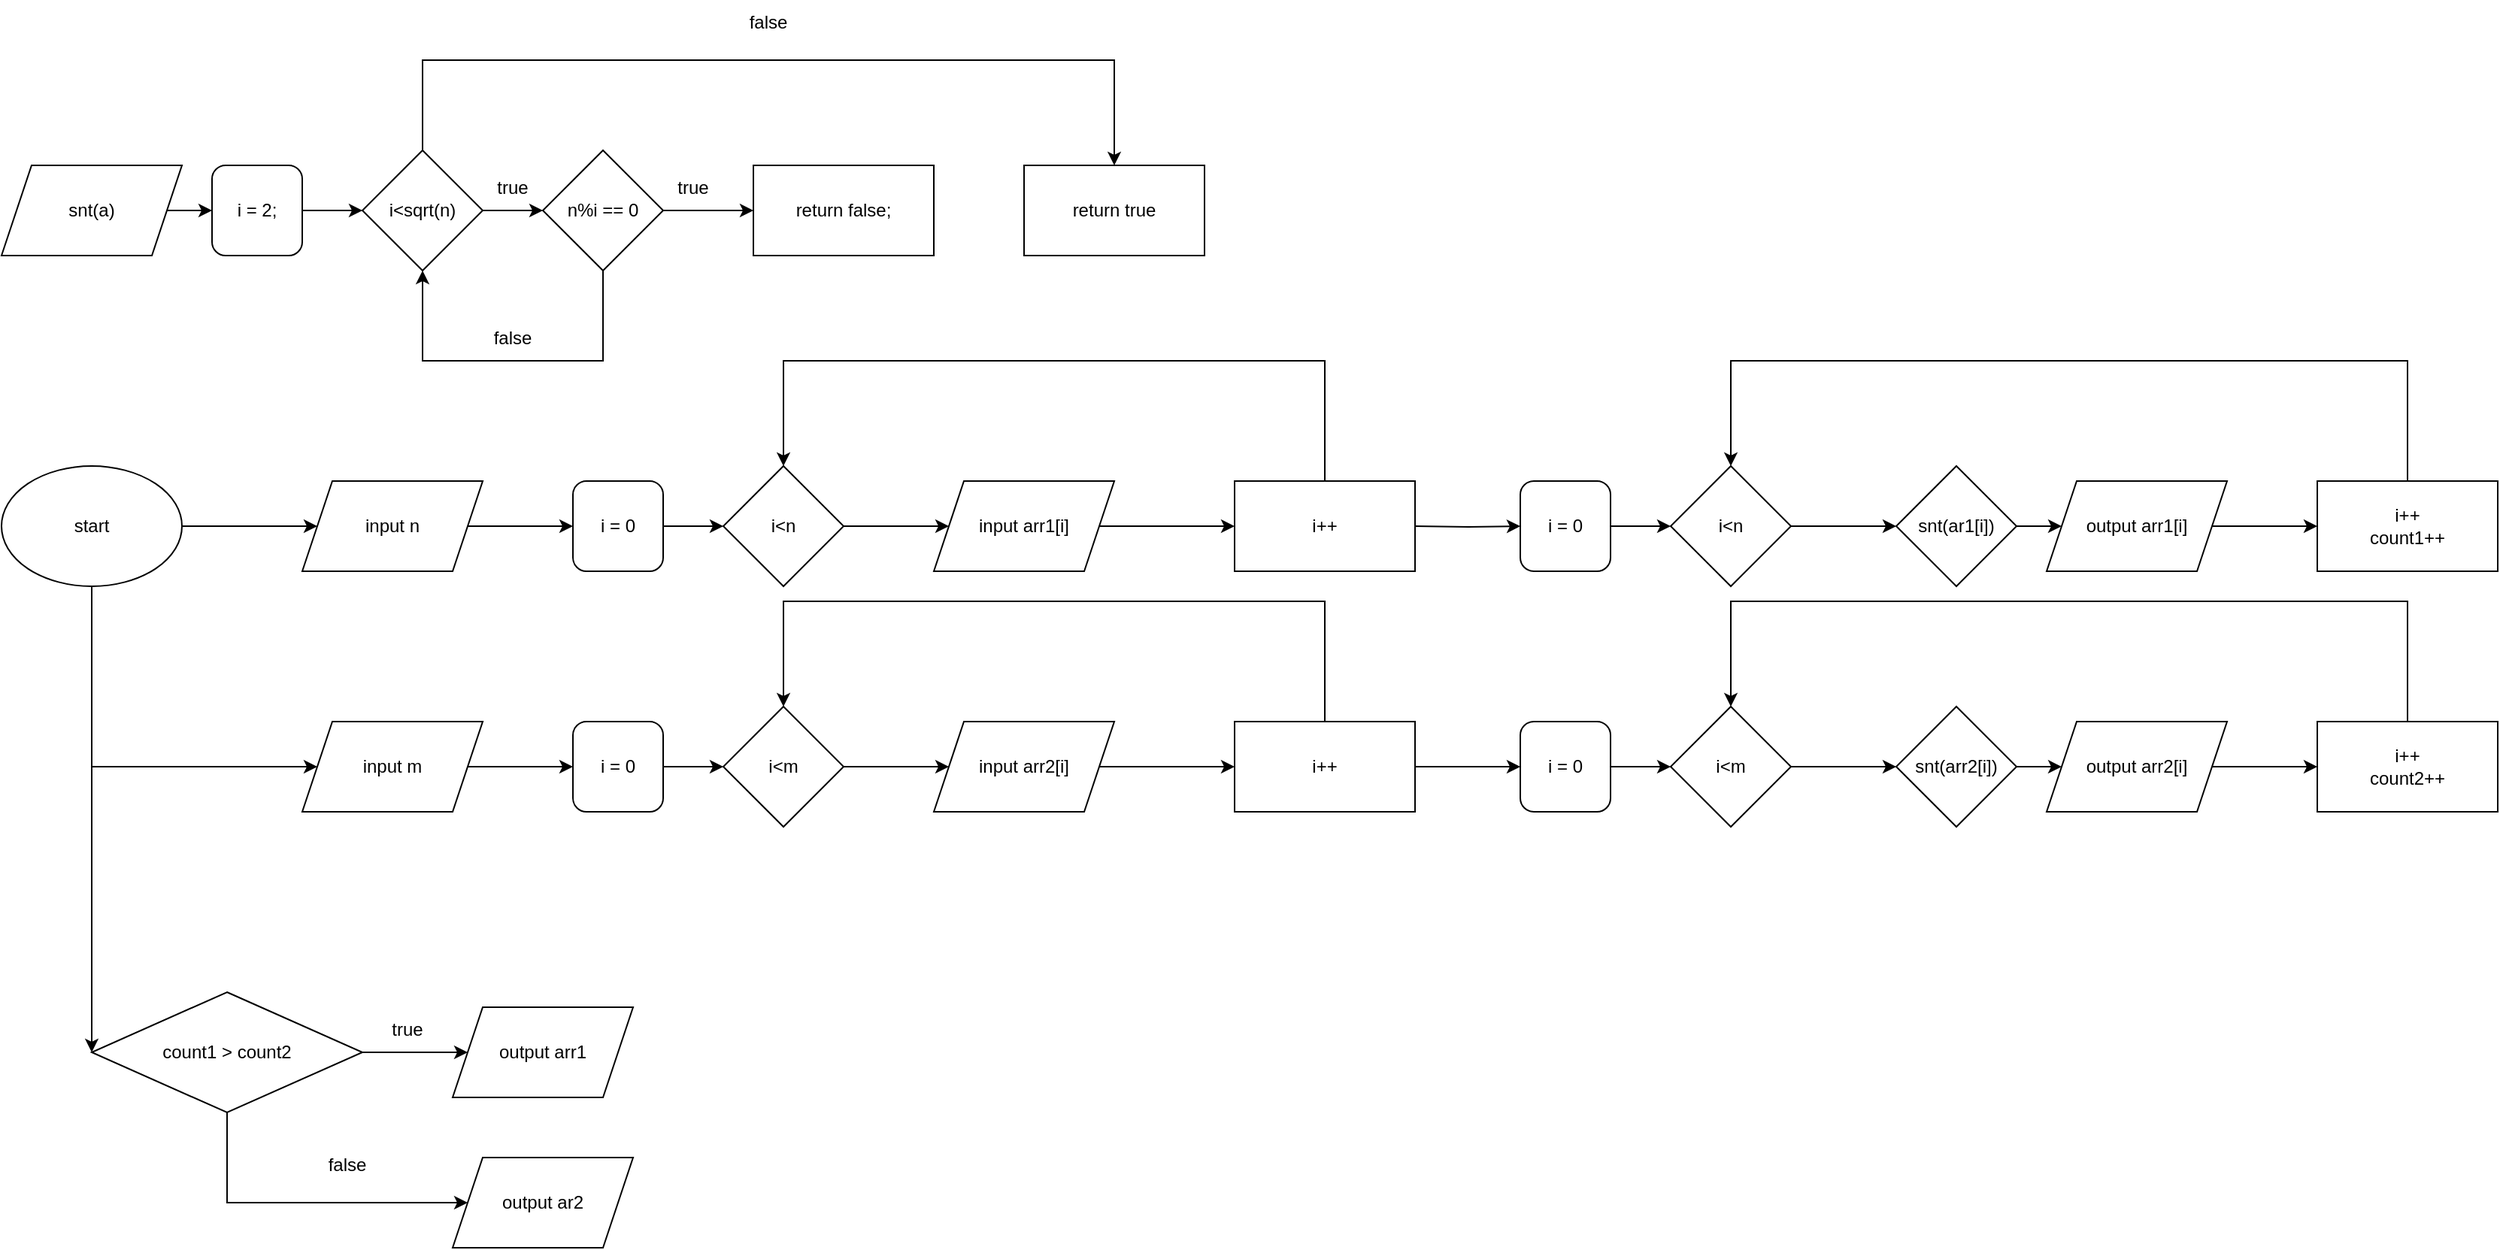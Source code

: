 <mxfile version="22.1.2" type="device">
  <diagram name="Page-1" id="XLjCAUKeXCn1MkWukdRa">
    <mxGraphModel dx="1104" dy="1608" grid="1" gridSize="10" guides="1" tooltips="1" connect="1" arrows="1" fold="1" page="1" pageScale="1" pageWidth="850" pageHeight="1100" math="0" shadow="0">
      <root>
        <mxCell id="0" />
        <mxCell id="1" parent="0" />
        <mxCell id="-h9XOO3ejCWppk7EF09S-24" value="" style="edgeStyle=orthogonalEdgeStyle;rounded=0;orthogonalLoop=1;jettySize=auto;html=1;" parent="1" source="-h9XOO3ejCWppk7EF09S-1" target="-h9XOO3ejCWppk7EF09S-23" edge="1">
          <mxGeometry relative="1" as="geometry" />
        </mxCell>
        <mxCell id="-h9XOO3ejCWppk7EF09S-41" style="edgeStyle=orthogonalEdgeStyle;rounded=0;orthogonalLoop=1;jettySize=auto;html=1;entryX=0;entryY=0.5;entryDx=0;entryDy=0;" parent="1" source="-h9XOO3ejCWppk7EF09S-1" target="-h9XOO3ejCWppk7EF09S-36" edge="1">
          <mxGeometry relative="1" as="geometry">
            <Array as="points">
              <mxPoint x="90" y="440" />
            </Array>
          </mxGeometry>
        </mxCell>
        <mxCell id="-h9XOO3ejCWppk7EF09S-69" style="edgeStyle=orthogonalEdgeStyle;rounded=0;orthogonalLoop=1;jettySize=auto;html=1;" parent="1" source="-h9XOO3ejCWppk7EF09S-1" edge="1">
          <mxGeometry relative="1" as="geometry">
            <mxPoint x="90" y="630" as="targetPoint" />
          </mxGeometry>
        </mxCell>
        <mxCell id="-h9XOO3ejCWppk7EF09S-1" value="start" style="ellipse;whiteSpace=wrap;html=1;" parent="1" vertex="1">
          <mxGeometry x="30" y="240" width="120" height="80" as="geometry" />
        </mxCell>
        <mxCell id="-h9XOO3ejCWppk7EF09S-4" value="" style="edgeStyle=orthogonalEdgeStyle;rounded=0;orthogonalLoop=1;jettySize=auto;html=1;" parent="1" source="-h9XOO3ejCWppk7EF09S-8" target="-h9XOO3ejCWppk7EF09S-3" edge="1">
          <mxGeometry relative="1" as="geometry" />
        </mxCell>
        <mxCell id="-h9XOO3ejCWppk7EF09S-2" value="snt(a)" style="shape=parallelogram;perimeter=parallelogramPerimeter;whiteSpace=wrap;html=1;fixedSize=1;" parent="1" vertex="1">
          <mxGeometry x="30" y="40" width="120" height="60" as="geometry" />
        </mxCell>
        <mxCell id="-h9XOO3ejCWppk7EF09S-6" value="" style="edgeStyle=orthogonalEdgeStyle;rounded=0;orthogonalLoop=1;jettySize=auto;html=1;" parent="1" source="-h9XOO3ejCWppk7EF09S-3" edge="1">
          <mxGeometry relative="1" as="geometry">
            <mxPoint x="390" y="70" as="targetPoint" />
          </mxGeometry>
        </mxCell>
        <mxCell id="-h9XOO3ejCWppk7EF09S-17" style="edgeStyle=orthogonalEdgeStyle;rounded=0;orthogonalLoop=1;jettySize=auto;html=1;entryX=0.5;entryY=0;entryDx=0;entryDy=0;" parent="1" source="-h9XOO3ejCWppk7EF09S-3" target="-h9XOO3ejCWppk7EF09S-16" edge="1">
          <mxGeometry relative="1" as="geometry">
            <Array as="points">
              <mxPoint x="310" y="-30" />
              <mxPoint x="770" y="-30" />
            </Array>
          </mxGeometry>
        </mxCell>
        <mxCell id="-h9XOO3ejCWppk7EF09S-3" value="i&amp;lt;sqrt(n)" style="rhombus;whiteSpace=wrap;html=1;" parent="1" vertex="1">
          <mxGeometry x="270" y="30" width="80" height="80" as="geometry" />
        </mxCell>
        <mxCell id="-h9XOO3ejCWppk7EF09S-11" value="" style="edgeStyle=orthogonalEdgeStyle;rounded=0;orthogonalLoop=1;jettySize=auto;html=1;" parent="1" source="-h9XOO3ejCWppk7EF09S-7" target="-h9XOO3ejCWppk7EF09S-10" edge="1">
          <mxGeometry relative="1" as="geometry" />
        </mxCell>
        <mxCell id="-h9XOO3ejCWppk7EF09S-12" style="edgeStyle=orthogonalEdgeStyle;rounded=0;orthogonalLoop=1;jettySize=auto;html=1;entryX=0.5;entryY=1;entryDx=0;entryDy=0;" parent="1" source="-h9XOO3ejCWppk7EF09S-7" target="-h9XOO3ejCWppk7EF09S-3" edge="1">
          <mxGeometry relative="1" as="geometry">
            <Array as="points">
              <mxPoint x="430" y="170" />
              <mxPoint x="310" y="170" />
            </Array>
          </mxGeometry>
        </mxCell>
        <mxCell id="-h9XOO3ejCWppk7EF09S-7" value="n%i == 0" style="rhombus;whiteSpace=wrap;html=1;" parent="1" vertex="1">
          <mxGeometry x="390" y="30" width="80" height="80" as="geometry" />
        </mxCell>
        <mxCell id="-h9XOO3ejCWppk7EF09S-9" value="" style="edgeStyle=orthogonalEdgeStyle;rounded=0;orthogonalLoop=1;jettySize=auto;html=1;" parent="1" source="-h9XOO3ejCWppk7EF09S-2" target="-h9XOO3ejCWppk7EF09S-8" edge="1">
          <mxGeometry relative="1" as="geometry">
            <mxPoint x="140" y="70" as="sourcePoint" />
            <mxPoint x="250" y="70" as="targetPoint" />
          </mxGeometry>
        </mxCell>
        <mxCell id="-h9XOO3ejCWppk7EF09S-8" value="i = 2;" style="rounded=1;whiteSpace=wrap;html=1;" parent="1" vertex="1">
          <mxGeometry x="170" y="40" width="60" height="60" as="geometry" />
        </mxCell>
        <mxCell id="-h9XOO3ejCWppk7EF09S-10" value="return false;&lt;br&gt;" style="whiteSpace=wrap;html=1;" parent="1" vertex="1">
          <mxGeometry x="530" y="40" width="120" height="60" as="geometry" />
        </mxCell>
        <mxCell id="-h9XOO3ejCWppk7EF09S-13" value="true" style="text;html=1;strokeColor=none;fillColor=none;align=center;verticalAlign=middle;whiteSpace=wrap;rounded=0;" parent="1" vertex="1">
          <mxGeometry x="460" y="40" width="60" height="30" as="geometry" />
        </mxCell>
        <mxCell id="-h9XOO3ejCWppk7EF09S-14" value="false" style="text;html=1;strokeColor=none;fillColor=none;align=center;verticalAlign=middle;whiteSpace=wrap;rounded=0;" parent="1" vertex="1">
          <mxGeometry x="340" y="140" width="60" height="30" as="geometry" />
        </mxCell>
        <mxCell id="-h9XOO3ejCWppk7EF09S-15" value="true" style="text;html=1;strokeColor=none;fillColor=none;align=center;verticalAlign=middle;whiteSpace=wrap;rounded=0;" parent="1" vertex="1">
          <mxGeometry x="340" y="40" width="60" height="30" as="geometry" />
        </mxCell>
        <mxCell id="-h9XOO3ejCWppk7EF09S-16" value="return true" style="rounded=0;whiteSpace=wrap;html=1;" parent="1" vertex="1">
          <mxGeometry x="710" y="40" width="120" height="60" as="geometry" />
        </mxCell>
        <mxCell id="-h9XOO3ejCWppk7EF09S-18" value="false" style="text;html=1;strokeColor=none;fillColor=none;align=center;verticalAlign=middle;whiteSpace=wrap;rounded=0;" parent="1" vertex="1">
          <mxGeometry x="510" y="-70" width="60" height="30" as="geometry" />
        </mxCell>
        <mxCell id="-h9XOO3ejCWppk7EF09S-19" value="" style="edgeStyle=orthogonalEdgeStyle;rounded=0;orthogonalLoop=1;jettySize=auto;html=1;" parent="1" source="-h9XOO3ejCWppk7EF09S-21" target="-h9XOO3ejCWppk7EF09S-20" edge="1">
          <mxGeometry relative="1" as="geometry" />
        </mxCell>
        <mxCell id="-h9XOO3ejCWppk7EF09S-27" value="" style="edgeStyle=orthogonalEdgeStyle;rounded=0;orthogonalLoop=1;jettySize=auto;html=1;" parent="1" source="-h9XOO3ejCWppk7EF09S-20" target="-h9XOO3ejCWppk7EF09S-26" edge="1">
          <mxGeometry relative="1" as="geometry" />
        </mxCell>
        <mxCell id="-h9XOO3ejCWppk7EF09S-20" value="i&amp;lt;n" style="rhombus;whiteSpace=wrap;html=1;" parent="1" vertex="1">
          <mxGeometry x="510" y="240" width="80" height="80" as="geometry" />
        </mxCell>
        <mxCell id="-h9XOO3ejCWppk7EF09S-21" value="i = 0" style="rounded=1;whiteSpace=wrap;html=1;" parent="1" vertex="1">
          <mxGeometry x="410" y="250" width="60" height="60" as="geometry" />
        </mxCell>
        <mxCell id="-h9XOO3ejCWppk7EF09S-25" value="" style="edgeStyle=orthogonalEdgeStyle;rounded=0;orthogonalLoop=1;jettySize=auto;html=1;" parent="1" source="-h9XOO3ejCWppk7EF09S-23" target="-h9XOO3ejCWppk7EF09S-21" edge="1">
          <mxGeometry relative="1" as="geometry" />
        </mxCell>
        <mxCell id="-h9XOO3ejCWppk7EF09S-23" value="input n" style="shape=parallelogram;perimeter=parallelogramPerimeter;whiteSpace=wrap;html=1;fixedSize=1;" parent="1" vertex="1">
          <mxGeometry x="230" y="250" width="120" height="60" as="geometry" />
        </mxCell>
        <mxCell id="-h9XOO3ejCWppk7EF09S-29" value="" style="edgeStyle=orthogonalEdgeStyle;rounded=0;orthogonalLoop=1;jettySize=auto;html=1;" parent="1" source="-h9XOO3ejCWppk7EF09S-26" target="-h9XOO3ejCWppk7EF09S-28" edge="1">
          <mxGeometry relative="1" as="geometry" />
        </mxCell>
        <mxCell id="-h9XOO3ejCWppk7EF09S-26" value="input arr1[i]" style="shape=parallelogram;perimeter=parallelogramPerimeter;whiteSpace=wrap;html=1;fixedSize=1;" parent="1" vertex="1">
          <mxGeometry x="650" y="250" width="120" height="60" as="geometry" />
        </mxCell>
        <mxCell id="-h9XOO3ejCWppk7EF09S-30" style="edgeStyle=orthogonalEdgeStyle;rounded=0;orthogonalLoop=1;jettySize=auto;html=1;entryX=0.5;entryY=0;entryDx=0;entryDy=0;" parent="1" source="-h9XOO3ejCWppk7EF09S-28" target="-h9XOO3ejCWppk7EF09S-20" edge="1">
          <mxGeometry relative="1" as="geometry">
            <Array as="points">
              <mxPoint x="910" y="170" />
              <mxPoint x="550" y="170" />
            </Array>
          </mxGeometry>
        </mxCell>
        <mxCell id="-h9XOO3ejCWppk7EF09S-28" value="i++" style="whiteSpace=wrap;html=1;" parent="1" vertex="1">
          <mxGeometry x="850" y="250" width="120" height="60" as="geometry" />
        </mxCell>
        <mxCell id="-h9XOO3ejCWppk7EF09S-31" value="" style="edgeStyle=orthogonalEdgeStyle;rounded=0;orthogonalLoop=1;jettySize=auto;html=1;" parent="1" source="-h9XOO3ejCWppk7EF09S-34" target="-h9XOO3ejCWppk7EF09S-33" edge="1">
          <mxGeometry relative="1" as="geometry" />
        </mxCell>
        <mxCell id="-h9XOO3ejCWppk7EF09S-32" value="" style="edgeStyle=orthogonalEdgeStyle;rounded=0;orthogonalLoop=1;jettySize=auto;html=1;" parent="1" source="-h9XOO3ejCWppk7EF09S-33" target="-h9XOO3ejCWppk7EF09S-38" edge="1">
          <mxGeometry relative="1" as="geometry" />
        </mxCell>
        <mxCell id="-h9XOO3ejCWppk7EF09S-33" value="i&amp;lt;m" style="rhombus;whiteSpace=wrap;html=1;" parent="1" vertex="1">
          <mxGeometry x="510" y="400" width="80" height="80" as="geometry" />
        </mxCell>
        <mxCell id="-h9XOO3ejCWppk7EF09S-34" value="i = 0" style="rounded=1;whiteSpace=wrap;html=1;" parent="1" vertex="1">
          <mxGeometry x="410" y="410" width="60" height="60" as="geometry" />
        </mxCell>
        <mxCell id="-h9XOO3ejCWppk7EF09S-35" value="" style="edgeStyle=orthogonalEdgeStyle;rounded=0;orthogonalLoop=1;jettySize=auto;html=1;" parent="1" source="-h9XOO3ejCWppk7EF09S-36" target="-h9XOO3ejCWppk7EF09S-34" edge="1">
          <mxGeometry relative="1" as="geometry" />
        </mxCell>
        <mxCell id="-h9XOO3ejCWppk7EF09S-36" value="input m" style="shape=parallelogram;perimeter=parallelogramPerimeter;whiteSpace=wrap;html=1;fixedSize=1;" parent="1" vertex="1">
          <mxGeometry x="230" y="410" width="120" height="60" as="geometry" />
        </mxCell>
        <mxCell id="-h9XOO3ejCWppk7EF09S-37" value="" style="edgeStyle=orthogonalEdgeStyle;rounded=0;orthogonalLoop=1;jettySize=auto;html=1;" parent="1" source="-h9XOO3ejCWppk7EF09S-38" target="-h9XOO3ejCWppk7EF09S-40" edge="1">
          <mxGeometry relative="1" as="geometry" />
        </mxCell>
        <mxCell id="-h9XOO3ejCWppk7EF09S-38" value="input arr2[i]" style="shape=parallelogram;perimeter=parallelogramPerimeter;whiteSpace=wrap;html=1;fixedSize=1;" parent="1" vertex="1">
          <mxGeometry x="650" y="410" width="120" height="60" as="geometry" />
        </mxCell>
        <mxCell id="-h9XOO3ejCWppk7EF09S-39" style="edgeStyle=orthogonalEdgeStyle;rounded=0;orthogonalLoop=1;jettySize=auto;html=1;entryX=0.5;entryY=0;entryDx=0;entryDy=0;" parent="1" source="-h9XOO3ejCWppk7EF09S-40" target="-h9XOO3ejCWppk7EF09S-33" edge="1">
          <mxGeometry relative="1" as="geometry">
            <Array as="points">
              <mxPoint x="910" y="330" />
              <mxPoint x="550" y="330" />
            </Array>
          </mxGeometry>
        </mxCell>
        <mxCell id="-h9XOO3ejCWppk7EF09S-68" value="" style="edgeStyle=orthogonalEdgeStyle;rounded=0;orthogonalLoop=1;jettySize=auto;html=1;" parent="1" source="-h9XOO3ejCWppk7EF09S-40" target="-h9XOO3ejCWppk7EF09S-61" edge="1">
          <mxGeometry relative="1" as="geometry" />
        </mxCell>
        <mxCell id="-h9XOO3ejCWppk7EF09S-40" value="i++" style="whiteSpace=wrap;html=1;" parent="1" vertex="1">
          <mxGeometry x="850" y="410" width="120" height="60" as="geometry" />
        </mxCell>
        <mxCell id="-h9XOO3ejCWppk7EF09S-42" value="" style="edgeStyle=orthogonalEdgeStyle;rounded=0;orthogonalLoop=1;jettySize=auto;html=1;" parent="1" source="-h9XOO3ejCWppk7EF09S-45" target="-h9XOO3ejCWppk7EF09S-44" edge="1">
          <mxGeometry relative="1" as="geometry" />
        </mxCell>
        <mxCell id="-h9XOO3ejCWppk7EF09S-43" value="" style="edgeStyle=orthogonalEdgeStyle;rounded=0;orthogonalLoop=1;jettySize=auto;html=1;" parent="1" source="-h9XOO3ejCWppk7EF09S-44" edge="1">
          <mxGeometry relative="1" as="geometry">
            <mxPoint x="1290" y="280" as="targetPoint" />
          </mxGeometry>
        </mxCell>
        <mxCell id="-h9XOO3ejCWppk7EF09S-44" value="i&amp;lt;n" style="rhombus;whiteSpace=wrap;html=1;" parent="1" vertex="1">
          <mxGeometry x="1140" y="240" width="80" height="80" as="geometry" />
        </mxCell>
        <mxCell id="-h9XOO3ejCWppk7EF09S-45" value="i = 0" style="rounded=1;whiteSpace=wrap;html=1;" parent="1" vertex="1">
          <mxGeometry x="1040" y="250" width="60" height="60" as="geometry" />
        </mxCell>
        <mxCell id="-h9XOO3ejCWppk7EF09S-46" value="" style="edgeStyle=orthogonalEdgeStyle;rounded=0;orthogonalLoop=1;jettySize=auto;html=1;" parent="1" target="-h9XOO3ejCWppk7EF09S-45" edge="1">
          <mxGeometry relative="1" as="geometry">
            <mxPoint x="970" y="280.0" as="sourcePoint" />
          </mxGeometry>
        </mxCell>
        <mxCell id="-h9XOO3ejCWppk7EF09S-50" style="edgeStyle=orthogonalEdgeStyle;rounded=0;orthogonalLoop=1;jettySize=auto;html=1;entryX=0.5;entryY=0;entryDx=0;entryDy=0;" parent="1" source="-h9XOO3ejCWppk7EF09S-51" target="-h9XOO3ejCWppk7EF09S-44" edge="1">
          <mxGeometry relative="1" as="geometry">
            <Array as="points">
              <mxPoint x="1630" y="170" />
              <mxPoint x="1180" y="170" />
            </Array>
          </mxGeometry>
        </mxCell>
        <mxCell id="-h9XOO3ejCWppk7EF09S-51" value="i++&lt;br&gt;count1++" style="whiteSpace=wrap;html=1;" parent="1" vertex="1">
          <mxGeometry x="1570" y="250" width="120" height="60" as="geometry" />
        </mxCell>
        <mxCell id="-h9XOO3ejCWppk7EF09S-55" value="" style="edgeStyle=orthogonalEdgeStyle;rounded=0;orthogonalLoop=1;jettySize=auto;html=1;" parent="1" source="-h9XOO3ejCWppk7EF09S-53" edge="1">
          <mxGeometry relative="1" as="geometry">
            <mxPoint x="1400" y="280.059" as="targetPoint" />
          </mxGeometry>
        </mxCell>
        <mxCell id="-h9XOO3ejCWppk7EF09S-53" value="snt(ar1[i])" style="rhombus;whiteSpace=wrap;html=1;" parent="1" vertex="1">
          <mxGeometry x="1290" y="240" width="80" height="80" as="geometry" />
        </mxCell>
        <mxCell id="-h9XOO3ejCWppk7EF09S-56" value="" style="edgeStyle=orthogonalEdgeStyle;rounded=0;orthogonalLoop=1;jettySize=auto;html=1;exitX=1;exitY=0.5;exitDx=0;exitDy=0;" parent="1" source="-h9XOO3ejCWppk7EF09S-57" target="-h9XOO3ejCWppk7EF09S-51" edge="1">
          <mxGeometry relative="1" as="geometry">
            <mxPoint x="1520" y="280" as="sourcePoint" />
          </mxGeometry>
        </mxCell>
        <mxCell id="-h9XOO3ejCWppk7EF09S-57" value="output arr1[i]" style="shape=parallelogram;perimeter=parallelogramPerimeter;whiteSpace=wrap;html=1;fixedSize=1;" parent="1" vertex="1">
          <mxGeometry x="1390" y="250" width="120" height="60" as="geometry" />
        </mxCell>
        <mxCell id="-h9XOO3ejCWppk7EF09S-58" value="" style="edgeStyle=orthogonalEdgeStyle;rounded=0;orthogonalLoop=1;jettySize=auto;html=1;" parent="1" source="-h9XOO3ejCWppk7EF09S-61" target="-h9XOO3ejCWppk7EF09S-60" edge="1">
          <mxGeometry relative="1" as="geometry" />
        </mxCell>
        <mxCell id="-h9XOO3ejCWppk7EF09S-59" value="" style="edgeStyle=orthogonalEdgeStyle;rounded=0;orthogonalLoop=1;jettySize=auto;html=1;" parent="1" source="-h9XOO3ejCWppk7EF09S-60" edge="1">
          <mxGeometry relative="1" as="geometry">
            <mxPoint x="1290" y="440" as="targetPoint" />
          </mxGeometry>
        </mxCell>
        <mxCell id="-h9XOO3ejCWppk7EF09S-60" value="i&amp;lt;m" style="rhombus;whiteSpace=wrap;html=1;" parent="1" vertex="1">
          <mxGeometry x="1140" y="400" width="80" height="80" as="geometry" />
        </mxCell>
        <mxCell id="-h9XOO3ejCWppk7EF09S-61" value="i = 0" style="rounded=1;whiteSpace=wrap;html=1;" parent="1" vertex="1">
          <mxGeometry x="1040" y="410" width="60" height="60" as="geometry" />
        </mxCell>
        <mxCell id="-h9XOO3ejCWppk7EF09S-62" style="edgeStyle=orthogonalEdgeStyle;rounded=0;orthogonalLoop=1;jettySize=auto;html=1;entryX=0.5;entryY=0;entryDx=0;entryDy=0;" parent="1" source="-h9XOO3ejCWppk7EF09S-63" target="-h9XOO3ejCWppk7EF09S-60" edge="1">
          <mxGeometry relative="1" as="geometry">
            <Array as="points">
              <mxPoint x="1630" y="330" />
              <mxPoint x="1180" y="330" />
            </Array>
          </mxGeometry>
        </mxCell>
        <mxCell id="-h9XOO3ejCWppk7EF09S-63" value="i++&lt;br&gt;count2++" style="whiteSpace=wrap;html=1;" parent="1" vertex="1">
          <mxGeometry x="1570" y="410" width="120" height="60" as="geometry" />
        </mxCell>
        <mxCell id="-h9XOO3ejCWppk7EF09S-64" value="" style="edgeStyle=orthogonalEdgeStyle;rounded=0;orthogonalLoop=1;jettySize=auto;html=1;" parent="1" source="-h9XOO3ejCWppk7EF09S-65" edge="1">
          <mxGeometry relative="1" as="geometry">
            <mxPoint x="1400" y="440.059" as="targetPoint" />
          </mxGeometry>
        </mxCell>
        <mxCell id="-h9XOO3ejCWppk7EF09S-65" value="snt(arr2[i])" style="rhombus;whiteSpace=wrap;html=1;" parent="1" vertex="1">
          <mxGeometry x="1290" y="400" width="80" height="80" as="geometry" />
        </mxCell>
        <mxCell id="-h9XOO3ejCWppk7EF09S-66" value="" style="edgeStyle=orthogonalEdgeStyle;rounded=0;orthogonalLoop=1;jettySize=auto;html=1;exitX=1;exitY=0.5;exitDx=0;exitDy=0;" parent="1" source="-h9XOO3ejCWppk7EF09S-67" target="-h9XOO3ejCWppk7EF09S-63" edge="1">
          <mxGeometry relative="1" as="geometry">
            <mxPoint x="1520" y="440" as="sourcePoint" />
          </mxGeometry>
        </mxCell>
        <mxCell id="-h9XOO3ejCWppk7EF09S-67" value="output arr2[i]" style="shape=parallelogram;perimeter=parallelogramPerimeter;whiteSpace=wrap;html=1;fixedSize=1;" parent="1" vertex="1">
          <mxGeometry x="1390" y="410" width="120" height="60" as="geometry" />
        </mxCell>
        <mxCell id="-h9XOO3ejCWppk7EF09S-72" value="" style="edgeStyle=orthogonalEdgeStyle;rounded=0;orthogonalLoop=1;jettySize=auto;html=1;" parent="1" source="-h9XOO3ejCWppk7EF09S-70" target="-h9XOO3ejCWppk7EF09S-71" edge="1">
          <mxGeometry relative="1" as="geometry" />
        </mxCell>
        <mxCell id="-h9XOO3ejCWppk7EF09S-75" style="edgeStyle=orthogonalEdgeStyle;rounded=0;orthogonalLoop=1;jettySize=auto;html=1;entryX=0;entryY=0.5;entryDx=0;entryDy=0;" parent="1" source="-h9XOO3ejCWppk7EF09S-70" target="-h9XOO3ejCWppk7EF09S-74" edge="1">
          <mxGeometry relative="1" as="geometry">
            <Array as="points">
              <mxPoint x="180" y="730" />
            </Array>
          </mxGeometry>
        </mxCell>
        <mxCell id="-h9XOO3ejCWppk7EF09S-70" value="count1 &amp;gt; count2" style="rhombus;whiteSpace=wrap;html=1;" parent="1" vertex="1">
          <mxGeometry x="90" y="590" width="180" height="80" as="geometry" />
        </mxCell>
        <mxCell id="-h9XOO3ejCWppk7EF09S-71" value="output arr1" style="shape=parallelogram;perimeter=parallelogramPerimeter;whiteSpace=wrap;html=1;fixedSize=1;" parent="1" vertex="1">
          <mxGeometry x="330" y="600" width="120" height="60" as="geometry" />
        </mxCell>
        <mxCell id="-h9XOO3ejCWppk7EF09S-74" value="output ar2" style="shape=parallelogram;perimeter=parallelogramPerimeter;whiteSpace=wrap;html=1;fixedSize=1;" parent="1" vertex="1">
          <mxGeometry x="330" y="700" width="120" height="60" as="geometry" />
        </mxCell>
        <mxCell id="-h9XOO3ejCWppk7EF09S-76" value="true" style="text;html=1;strokeColor=none;fillColor=none;align=center;verticalAlign=middle;whiteSpace=wrap;rounded=0;" parent="1" vertex="1">
          <mxGeometry x="270" y="600" width="60" height="30" as="geometry" />
        </mxCell>
        <mxCell id="-h9XOO3ejCWppk7EF09S-77" value="false" style="text;html=1;strokeColor=none;fillColor=none;align=center;verticalAlign=middle;whiteSpace=wrap;rounded=0;" parent="1" vertex="1">
          <mxGeometry x="230" y="690" width="60" height="30" as="geometry" />
        </mxCell>
      </root>
    </mxGraphModel>
  </diagram>
</mxfile>
